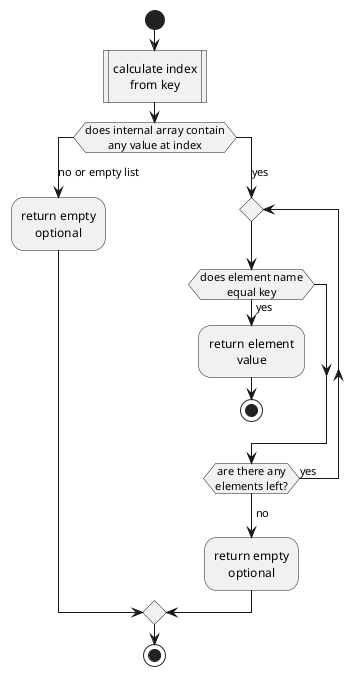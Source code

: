 @startuml
skinparam defaultTextAlignment center

start

:calculate index
from key|

switch (does internal array contain\nany value at index)
case (no or empty list)
  :return empty
  optional;
case (yes)
  repeat
    if (does element name\nequal key) then (yes)
      :return element
      value;
      stop
    endif
  repeat while (are there any\nelements left?) is (yes)
  ->no;

  :return empty
  optional;
endswitch

stop

@enduml
